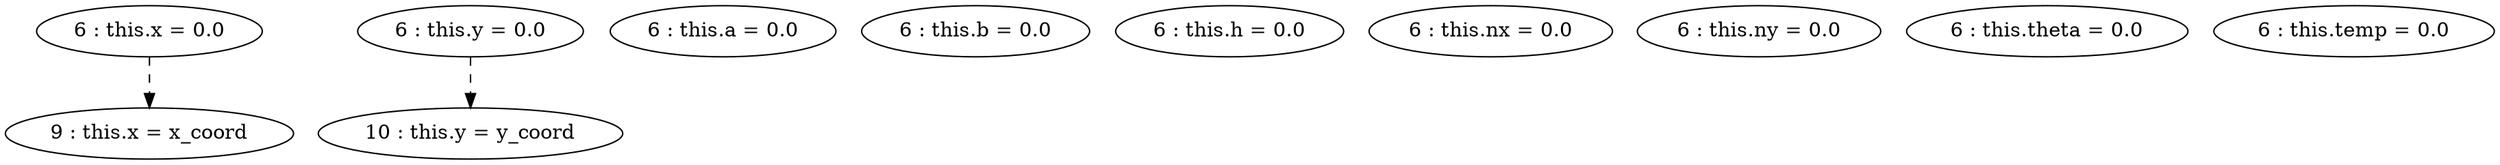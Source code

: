 digraph G {
"6 : this.x = 0.0"
"6 : this.x = 0.0" -> "9 : this.x = x_coord" [style=dashed]
"6 : this.y = 0.0"
"6 : this.y = 0.0" -> "10 : this.y = y_coord" [style=dashed]
"6 : this.a = 0.0"
"6 : this.b = 0.0"
"6 : this.h = 0.0"
"6 : this.nx = 0.0"
"6 : this.ny = 0.0"
"6 : this.theta = 0.0"
"6 : this.temp = 0.0"
"9 : this.x = x_coord"
"10 : this.y = y_coord"
}